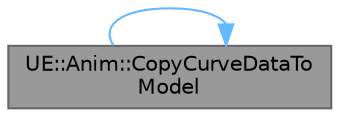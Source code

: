 digraph "UE::Anim::CopyCurveDataToModel"
{
 // INTERACTIVE_SVG=YES
 // LATEX_PDF_SIZE
  bgcolor="transparent";
  edge [fontname=Helvetica,fontsize=10,labelfontname=Helvetica,labelfontsize=10];
  node [fontname=Helvetica,fontsize=10,shape=box,height=0.2,width=0.4];
  rankdir="LR";
  Node1 [id="Node000001",label="UE::Anim::CopyCurveDataTo\lModel",height=0.2,width=0.4,color="gray40", fillcolor="grey60", style="filled", fontcolor="black",tooltip="Copies over any individual curve from FRawCurveTracks to a IAnimationDataModel instance targeted by t..."];
  Node1 -> Node1 [id="edge1_Node000001_Node000001",color="steelblue1",style="solid",tooltip=" "];
}

